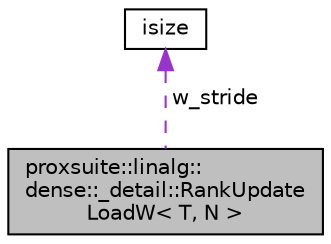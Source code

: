 digraph "proxsuite::linalg::dense::_detail::RankUpdateLoadW&lt; T, N &gt;"
{
 // LATEX_PDF_SIZE
  bgcolor="transparent";
  edge [fontname="Helvetica",fontsize="10",labelfontname="Helvetica",labelfontsize="10"];
  node [fontname="Helvetica",fontsize="10",shape=record];
  Node1 [label="proxsuite::linalg::\ldense::_detail::RankUpdate\lLoadW\< T, N \>",height=0.2,width=0.4,color="black", fillcolor="grey75", style="filled", fontcolor="black",tooltip=" "];
  Node2 -> Node1 [dir="back",color="darkorchid3",fontsize="10",style="dashed",label=" w_stride" ,fontname="Helvetica"];
  Node2 [label="isize",height=0.2,width=0.4,color="black",tooltip=" "];
}
